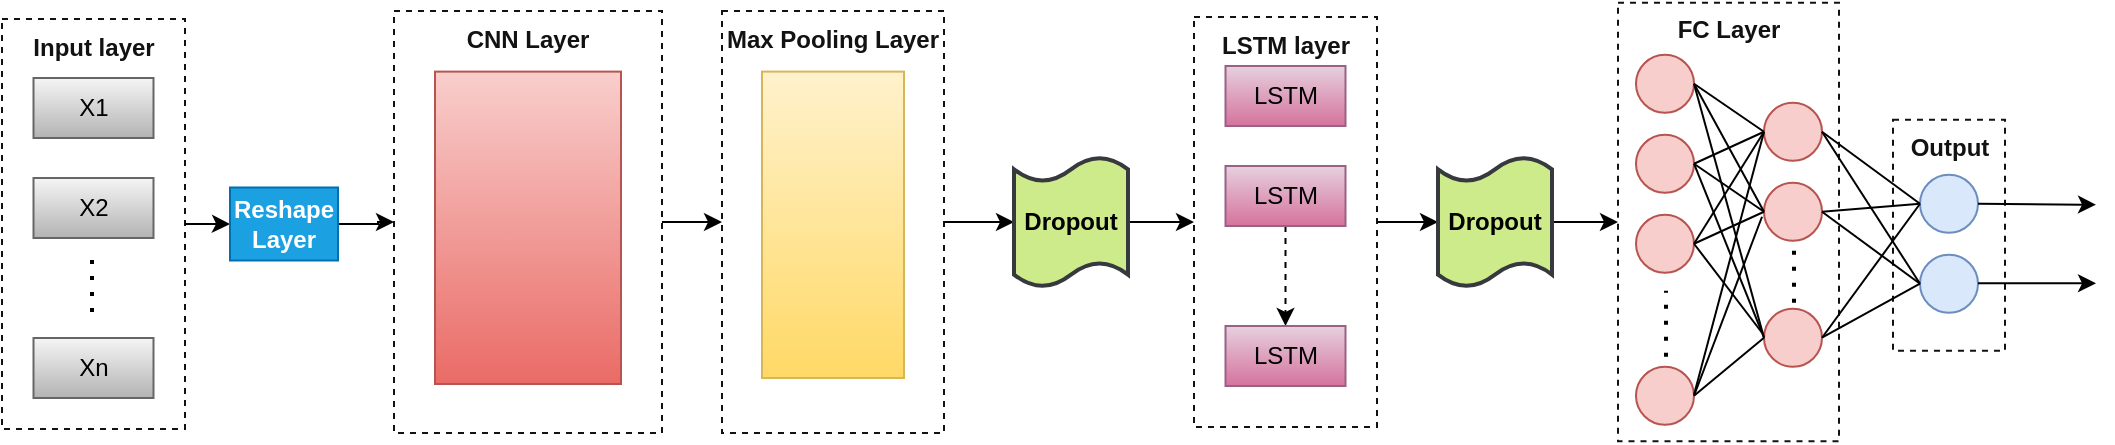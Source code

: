 <mxfile version="21.5.2" type="github">
  <diagram name="Trang-1" id="93C8ARH71gQQAzw3Q0bI">
    <mxGraphModel dx="1195" dy="645" grid="0" gridSize="10" guides="1" tooltips="1" connect="1" arrows="1" fold="1" page="1" pageScale="1" pageWidth="3000" pageHeight="5000" math="0" shadow="0">
      <root>
        <mxCell id="0" />
        <mxCell id="1" parent="0" />
        <mxCell id="fIrqFg0aEj946vDmYM8f-79" value="&lt;b&gt;Output&lt;/b&gt;" style="fillColor=none;strokeColor=#121212;dashed=1;verticalAlign=top;fontStyle=0;fontColor=#121212;whiteSpace=wrap;html=1;" parent="1" vertex="1">
          <mxGeometry x="1067.5" y="270.87" width="56" height="115.5" as="geometry" />
        </mxCell>
        <mxCell id="fIrqFg0aEj946vDmYM8f-78" value="&lt;b&gt;FC Layer&lt;/b&gt;" style="fillColor=none;strokeColor=#121212;dashed=1;verticalAlign=top;fontStyle=0;fontColor=#121212;whiteSpace=wrap;html=1;" parent="1" vertex="1">
          <mxGeometry x="930" y="212.37" width="110.5" height="219.25" as="geometry" />
        </mxCell>
        <mxCell id="fIrqFg0aEj946vDmYM8f-36" value="&lt;b&gt;LSTM layer&lt;/b&gt;" style="fillColor=none;strokeColor=#121212;dashed=1;verticalAlign=top;fontStyle=0;fontColor=#121212;whiteSpace=wrap;html=1;" parent="1" vertex="1">
          <mxGeometry x="718" y="219.5" width="91.5" height="205" as="geometry" />
        </mxCell>
        <mxCell id="fIrqFg0aEj946vDmYM8f-30" value="&lt;b&gt;Max Pooling Layer&lt;/b&gt;" style="fillColor=none;strokeColor=#121212;dashed=1;verticalAlign=top;fontStyle=0;fontColor=#121212;whiteSpace=wrap;html=1;" parent="1" vertex="1">
          <mxGeometry x="482" y="216.5" width="111" height="211" as="geometry" />
        </mxCell>
        <mxCell id="fIrqFg0aEj946vDmYM8f-22" value="&lt;b&gt;CNN Layer&lt;/b&gt;" style="fillColor=none;strokeColor=#121212;dashed=1;verticalAlign=top;fontStyle=0;fontColor=#121212;whiteSpace=wrap;html=1;" parent="1" vertex="1">
          <mxGeometry x="318" y="216.5" width="134" height="211" as="geometry" />
        </mxCell>
        <mxCell id="fIrqFg0aEj946vDmYM8f-9" value="&lt;b&gt;Input layer&lt;/b&gt;" style="fillColor=none;strokeColor=#121212;dashed=1;verticalAlign=top;fontStyle=0;fontColor=#121212;whiteSpace=wrap;html=1;" parent="1" vertex="1">
          <mxGeometry x="122" y="220.5" width="91.5" height="205" as="geometry" />
        </mxCell>
        <mxCell id="fIrqFg0aEj946vDmYM8f-2" value="X1" style="rounded=0;whiteSpace=wrap;html=1;fillColor=#f5f5f5;strokeColor=#666666;gradientColor=#b3b3b3;" parent="1" vertex="1">
          <mxGeometry x="137.75" y="250" width="60" height="30" as="geometry" />
        </mxCell>
        <mxCell id="fIrqFg0aEj946vDmYM8f-3" value="X2" style="rounded=0;whiteSpace=wrap;html=1;fillColor=#f5f5f5;strokeColor=#666666;gradientColor=#b3b3b3;" parent="1" vertex="1">
          <mxGeometry x="137.75" y="300" width="60" height="30" as="geometry" />
        </mxCell>
        <mxCell id="fIrqFg0aEj946vDmYM8f-4" value="Xn" style="rounded=0;whiteSpace=wrap;html=1;fillColor=#f5f5f5;strokeColor=#666666;gradientColor=#b3b3b3;" parent="1" vertex="1">
          <mxGeometry x="137.75" y="380" width="60" height="30" as="geometry" />
        </mxCell>
        <mxCell id="fIrqFg0aEj946vDmYM8f-12" value="" style="rounded=0;whiteSpace=wrap;html=1;fillColor=#f8cecc;strokeColor=#b85450;gradientColor=#ea6b66;" parent="1" vertex="1">
          <mxGeometry x="338.5" y="246.81" width="93" height="156.19" as="geometry" />
        </mxCell>
        <mxCell id="fIrqFg0aEj946vDmYM8f-17" value="" style="rounded=0;whiteSpace=wrap;html=1;fillColor=#fff2cc;strokeColor=#d6b656;gradientColor=#ffd966;" parent="1" vertex="1">
          <mxGeometry x="502" y="246.81" width="71" height="153.19" as="geometry" />
        </mxCell>
        <mxCell id="fIrqFg0aEj946vDmYM8f-31" value="" style="edgeStyle=orthogonalEdgeStyle;rounded=0;orthogonalLoop=1;jettySize=auto;html=1;" parent="1" source="fIrqFg0aEj946vDmYM8f-22" target="fIrqFg0aEj946vDmYM8f-30" edge="1">
          <mxGeometry relative="1" as="geometry" />
        </mxCell>
        <mxCell id="fIrqFg0aEj946vDmYM8f-29" value="" style="edgeStyle=orthogonalEdgeStyle;rounded=0;orthogonalLoop=1;jettySize=auto;html=1;" parent="1" source="fIrqFg0aEj946vDmYM8f-9" target="fIrqFg0aEj946vDmYM8f-27" edge="1">
          <mxGeometry relative="1" as="geometry">
            <mxPoint x="219" y="323" as="sourcePoint" />
            <mxPoint x="374" y="323" as="targetPoint" />
          </mxGeometry>
        </mxCell>
        <mxCell id="fIrqFg0aEj946vDmYM8f-92" value="" style="edgeStyle=orthogonalEdgeStyle;rounded=0;orthogonalLoop=1;jettySize=auto;html=1;" parent="1" source="fIrqFg0aEj946vDmYM8f-27" target="fIrqFg0aEj946vDmYM8f-22" edge="1">
          <mxGeometry relative="1" as="geometry" />
        </mxCell>
        <mxCell id="fIrqFg0aEj946vDmYM8f-27" value="&lt;b&gt;Reshape Layer&lt;/b&gt;" style="rounded=0;whiteSpace=wrap;html=1;fillColor=#1ba1e2;strokeColor=#006EAF;fontColor=#ffffff;" parent="1" vertex="1">
          <mxGeometry x="236" y="304.75" width="54" height="36.5" as="geometry" />
        </mxCell>
        <mxCell id="fIrqFg0aEj946vDmYM8f-87" value="" style="edgeStyle=orthogonalEdgeStyle;rounded=0;orthogonalLoop=1;jettySize=auto;html=1;" parent="1" source="fIrqFg0aEj946vDmYM8f-30" target="fIrqFg0aEj946vDmYM8f-84" edge="1">
          <mxGeometry relative="1" as="geometry" />
        </mxCell>
        <mxCell id="fIrqFg0aEj946vDmYM8f-32" value="LSTM" style="rounded=0;whiteSpace=wrap;html=1;fillColor=#e6d0de;strokeColor=#996185;gradientColor=#d5739d;" parent="1" vertex="1">
          <mxGeometry x="733.75" y="244" width="60" height="30" as="geometry" />
        </mxCell>
        <mxCell id="fIrqFg0aEj946vDmYM8f-33" value="" style="edgeStyle=orthogonalEdgeStyle;rounded=0;orthogonalLoop=1;jettySize=auto;html=1;dashed=1;" parent="1" source="fIrqFg0aEj946vDmYM8f-34" target="fIrqFg0aEj946vDmYM8f-35" edge="1">
          <mxGeometry relative="1" as="geometry" />
        </mxCell>
        <mxCell id="fIrqFg0aEj946vDmYM8f-34" value="LSTM" style="rounded=0;whiteSpace=wrap;html=1;fillColor=#e6d0de;strokeColor=#996185;gradientColor=#d5739d;" parent="1" vertex="1">
          <mxGeometry x="733.75" y="294" width="60" height="30" as="geometry" />
        </mxCell>
        <mxCell id="fIrqFg0aEj946vDmYM8f-35" value="LSTM" style="rounded=0;whiteSpace=wrap;html=1;fillColor=#e6d0de;strokeColor=#996185;gradientColor=#d5739d;" parent="1" vertex="1">
          <mxGeometry x="733.75" y="374" width="60" height="30" as="geometry" />
        </mxCell>
        <mxCell id="fIrqFg0aEj946vDmYM8f-90" value="" style="edgeStyle=orthogonalEdgeStyle;rounded=0;orthogonalLoop=1;jettySize=auto;html=1;" parent="1" source="fIrqFg0aEj946vDmYM8f-36" target="fIrqFg0aEj946vDmYM8f-86" edge="1">
          <mxGeometry relative="1" as="geometry" />
        </mxCell>
        <mxCell id="fIrqFg0aEj946vDmYM8f-37" value="" style="ellipse;whiteSpace=wrap;html=1;aspect=fixed;fillColor=#f8cecc;strokeColor=#b85450;" parent="1" vertex="1">
          <mxGeometry x="939" y="238.37" width="29" height="29" as="geometry" />
        </mxCell>
        <mxCell id="fIrqFg0aEj946vDmYM8f-38" value="" style="ellipse;whiteSpace=wrap;html=1;aspect=fixed;fillColor=#f8cecc;strokeColor=#b85450;" parent="1" vertex="1">
          <mxGeometry x="939" y="318.37" width="29" height="29" as="geometry" />
        </mxCell>
        <mxCell id="fIrqFg0aEj946vDmYM8f-39" value="" style="ellipse;whiteSpace=wrap;html=1;aspect=fixed;fillColor=#f8cecc;strokeColor=#b85450;" parent="1" vertex="1">
          <mxGeometry x="939" y="278.37" width="29" height="29" as="geometry" />
        </mxCell>
        <mxCell id="fIrqFg0aEj946vDmYM8f-40" value="" style="ellipse;whiteSpace=wrap;html=1;aspect=fixed;fillColor=#f8cecc;strokeColor=#b85450;" parent="1" vertex="1">
          <mxGeometry x="939" y="394.37" width="29" height="29" as="geometry" />
        </mxCell>
        <mxCell id="fIrqFg0aEj946vDmYM8f-42" value="" style="endArrow=none;dashed=1;html=1;dashPattern=1 3;strokeWidth=2;rounded=0;" parent="1" edge="1">
          <mxGeometry width="50" height="50" relative="1" as="geometry">
            <mxPoint x="954" y="389.37" as="sourcePoint" />
            <mxPoint x="954" y="356.37" as="targetPoint" />
          </mxGeometry>
        </mxCell>
        <mxCell id="fIrqFg0aEj946vDmYM8f-43" value="" style="ellipse;whiteSpace=wrap;html=1;aspect=fixed;fillColor=#f8cecc;strokeColor=#b85450;" parent="1" vertex="1">
          <mxGeometry x="1003" y="262.37" width="29" height="29" as="geometry" />
        </mxCell>
        <mxCell id="fIrqFg0aEj946vDmYM8f-44" value="" style="ellipse;whiteSpace=wrap;html=1;aspect=fixed;fillColor=#f8cecc;strokeColor=#b85450;" parent="1" vertex="1">
          <mxGeometry x="1003" y="365.37" width="29" height="29" as="geometry" />
        </mxCell>
        <mxCell id="fIrqFg0aEj946vDmYM8f-45" value="" style="ellipse;whiteSpace=wrap;html=1;aspect=fixed;fillColor=#f8cecc;strokeColor=#b85450;" parent="1" vertex="1">
          <mxGeometry x="1003" y="302.37" width="29" height="29" as="geometry" />
        </mxCell>
        <mxCell id="fIrqFg0aEj946vDmYM8f-46" value="" style="ellipse;whiteSpace=wrap;html=1;aspect=fixed;fillColor=#dae8fc;strokeColor=#6c8ebf;" parent="1" vertex="1">
          <mxGeometry x="1081" y="298.37" width="29" height="29" as="geometry" />
        </mxCell>
        <mxCell id="fIrqFg0aEj946vDmYM8f-47" value="" style="ellipse;whiteSpace=wrap;html=1;aspect=fixed;fillColor=#dae8fc;strokeColor=#6c8ebf;" parent="1" vertex="1">
          <mxGeometry x="1081" y="338.37" width="29" height="29" as="geometry" />
        </mxCell>
        <mxCell id="fIrqFg0aEj946vDmYM8f-59" value="" style="endArrow=none;html=1;rounded=0;exitX=1;exitY=0.5;exitDx=0;exitDy=0;entryX=0;entryY=0.5;entryDx=0;entryDy=0;" parent="1" source="fIrqFg0aEj946vDmYM8f-43" target="fIrqFg0aEj946vDmYM8f-46" edge="1">
          <mxGeometry width="50" height="50" relative="1" as="geometry">
            <mxPoint x="682" y="454.37" as="sourcePoint" />
            <mxPoint x="732" y="404.37" as="targetPoint" />
          </mxGeometry>
        </mxCell>
        <mxCell id="fIrqFg0aEj946vDmYM8f-61" value="" style="endArrow=none;html=1;rounded=0;exitX=1;exitY=0.5;exitDx=0;exitDy=0;entryX=0;entryY=0.5;entryDx=0;entryDy=0;" parent="1" source="fIrqFg0aEj946vDmYM8f-37" target="fIrqFg0aEj946vDmYM8f-43" edge="1">
          <mxGeometry width="50" height="50" relative="1" as="geometry">
            <mxPoint x="682" y="454.37" as="sourcePoint" />
            <mxPoint x="732" y="404.37" as="targetPoint" />
          </mxGeometry>
        </mxCell>
        <mxCell id="fIrqFg0aEj946vDmYM8f-62" value="" style="endArrow=none;html=1;rounded=0;exitX=1;exitY=0.5;exitDx=0;exitDy=0;entryX=0;entryY=0.5;entryDx=0;entryDy=0;" parent="1" source="fIrqFg0aEj946vDmYM8f-37" target="fIrqFg0aEj946vDmYM8f-45" edge="1">
          <mxGeometry width="50" height="50" relative="1" as="geometry">
            <mxPoint x="682" y="454.37" as="sourcePoint" />
            <mxPoint x="732" y="404.37" as="targetPoint" />
          </mxGeometry>
        </mxCell>
        <mxCell id="fIrqFg0aEj946vDmYM8f-63" value="" style="endArrow=none;html=1;rounded=0;exitX=1;exitY=0.5;exitDx=0;exitDy=0;entryX=0;entryY=0.5;entryDx=0;entryDy=0;" parent="1" source="fIrqFg0aEj946vDmYM8f-37" target="fIrqFg0aEj946vDmYM8f-44" edge="1">
          <mxGeometry width="50" height="50" relative="1" as="geometry">
            <mxPoint x="682" y="454.37" as="sourcePoint" />
            <mxPoint x="732" y="404.37" as="targetPoint" />
          </mxGeometry>
        </mxCell>
        <mxCell id="fIrqFg0aEj946vDmYM8f-64" value="" style="endArrow=none;html=1;rounded=0;entryX=1;entryY=0.5;entryDx=0;entryDy=0;exitX=0;exitY=0.5;exitDx=0;exitDy=0;" parent="1" source="fIrqFg0aEj946vDmYM8f-43" target="fIrqFg0aEj946vDmYM8f-39" edge="1">
          <mxGeometry width="50" height="50" relative="1" as="geometry">
            <mxPoint x="682" y="454.37" as="sourcePoint" />
            <mxPoint x="732" y="404.37" as="targetPoint" />
          </mxGeometry>
        </mxCell>
        <mxCell id="fIrqFg0aEj946vDmYM8f-65" value="" style="endArrow=none;html=1;rounded=0;exitX=1;exitY=0.5;exitDx=0;exitDy=0;entryX=0;entryY=0.5;entryDx=0;entryDy=0;" parent="1" source="fIrqFg0aEj946vDmYM8f-39" target="fIrqFg0aEj946vDmYM8f-45" edge="1">
          <mxGeometry width="50" height="50" relative="1" as="geometry">
            <mxPoint x="682" y="454.37" as="sourcePoint" />
            <mxPoint x="732" y="404.37" as="targetPoint" />
          </mxGeometry>
        </mxCell>
        <mxCell id="fIrqFg0aEj946vDmYM8f-66" value="" style="endArrow=none;html=1;rounded=0;exitX=1;exitY=0.5;exitDx=0;exitDy=0;entryX=0;entryY=0.5;entryDx=0;entryDy=0;" parent="1" source="fIrqFg0aEj946vDmYM8f-39" target="fIrqFg0aEj946vDmYM8f-44" edge="1">
          <mxGeometry width="50" height="50" relative="1" as="geometry">
            <mxPoint x="682" y="454.37" as="sourcePoint" />
            <mxPoint x="732" y="404.37" as="targetPoint" />
          </mxGeometry>
        </mxCell>
        <mxCell id="fIrqFg0aEj946vDmYM8f-67" value="" style="endArrow=none;html=1;rounded=0;exitX=1;exitY=0.5;exitDx=0;exitDy=0;" parent="1" source="fIrqFg0aEj946vDmYM8f-38" edge="1">
          <mxGeometry width="50" height="50" relative="1" as="geometry">
            <mxPoint x="682" y="454.37" as="sourcePoint" />
            <mxPoint x="1002" y="377.37" as="targetPoint" />
          </mxGeometry>
        </mxCell>
        <mxCell id="fIrqFg0aEj946vDmYM8f-68" value="" style="endArrow=none;html=1;rounded=0;exitX=0;exitY=0.5;exitDx=0;exitDy=0;entryX=1;entryY=0.5;entryDx=0;entryDy=0;" parent="1" source="fIrqFg0aEj946vDmYM8f-43" target="fIrqFg0aEj946vDmYM8f-38" edge="1">
          <mxGeometry width="50" height="50" relative="1" as="geometry">
            <mxPoint x="682" y="454.37" as="sourcePoint" />
            <mxPoint x="732" y="404.37" as="targetPoint" />
          </mxGeometry>
        </mxCell>
        <mxCell id="fIrqFg0aEj946vDmYM8f-69" value="" style="endArrow=none;html=1;rounded=0;exitX=1;exitY=0.5;exitDx=0;exitDy=0;entryX=0;entryY=0.5;entryDx=0;entryDy=0;" parent="1" source="fIrqFg0aEj946vDmYM8f-38" target="fIrqFg0aEj946vDmYM8f-45" edge="1">
          <mxGeometry width="50" height="50" relative="1" as="geometry">
            <mxPoint x="682" y="454.37" as="sourcePoint" />
            <mxPoint x="732" y="404.37" as="targetPoint" />
          </mxGeometry>
        </mxCell>
        <mxCell id="fIrqFg0aEj946vDmYM8f-70" value="" style="endArrow=none;html=1;rounded=0;exitX=1;exitY=0.5;exitDx=0;exitDy=0;entryX=0;entryY=0.5;entryDx=0;entryDy=0;" parent="1" source="fIrqFg0aEj946vDmYM8f-40" target="fIrqFg0aEj946vDmYM8f-44" edge="1">
          <mxGeometry width="50" height="50" relative="1" as="geometry">
            <mxPoint x="682" y="454.37" as="sourcePoint" />
            <mxPoint x="732" y="404.37" as="targetPoint" />
          </mxGeometry>
        </mxCell>
        <mxCell id="fIrqFg0aEj946vDmYM8f-71" value="" style="endArrow=none;html=1;rounded=0;exitX=1;exitY=0.5;exitDx=0;exitDy=0;" parent="1" source="fIrqFg0aEj946vDmYM8f-40" edge="1">
          <mxGeometry width="50" height="50" relative="1" as="geometry">
            <mxPoint x="682" y="454.37" as="sourcePoint" />
            <mxPoint x="1002" y="319.37" as="targetPoint" />
          </mxGeometry>
        </mxCell>
        <mxCell id="fIrqFg0aEj946vDmYM8f-72" value="" style="endArrow=none;html=1;rounded=0;entryX=0;entryY=0.5;entryDx=0;entryDy=0;" parent="1" target="fIrqFg0aEj946vDmYM8f-43" edge="1">
          <mxGeometry width="50" height="50" relative="1" as="geometry">
            <mxPoint x="968" y="408.37" as="sourcePoint" />
            <mxPoint x="732" y="404.37" as="targetPoint" />
          </mxGeometry>
        </mxCell>
        <mxCell id="fIrqFg0aEj946vDmYM8f-73" value="" style="endArrow=none;html=1;rounded=0;entryX=1;entryY=0.5;entryDx=0;entryDy=0;exitX=0;exitY=0.5;exitDx=0;exitDy=0;" parent="1" source="fIrqFg0aEj946vDmYM8f-47" target="fIrqFg0aEj946vDmYM8f-43" edge="1">
          <mxGeometry width="50" height="50" relative="1" as="geometry">
            <mxPoint x="682" y="454.37" as="sourcePoint" />
            <mxPoint x="732" y="404.37" as="targetPoint" />
          </mxGeometry>
        </mxCell>
        <mxCell id="fIrqFg0aEj946vDmYM8f-74" value="" style="endArrow=none;html=1;rounded=0;entryX=1;entryY=0.5;entryDx=0;entryDy=0;exitX=0;exitY=0.5;exitDx=0;exitDy=0;" parent="1" source="fIrqFg0aEj946vDmYM8f-46" target="fIrqFg0aEj946vDmYM8f-45" edge="1">
          <mxGeometry width="50" height="50" relative="1" as="geometry">
            <mxPoint x="682" y="454.37" as="sourcePoint" />
            <mxPoint x="732" y="404.37" as="targetPoint" />
          </mxGeometry>
        </mxCell>
        <mxCell id="fIrqFg0aEj946vDmYM8f-75" value="" style="endArrow=none;html=1;rounded=0;entryX=1;entryY=0.5;entryDx=0;entryDy=0;exitX=0;exitY=0.5;exitDx=0;exitDy=0;" parent="1" source="fIrqFg0aEj946vDmYM8f-47" target="fIrqFg0aEj946vDmYM8f-45" edge="1">
          <mxGeometry width="50" height="50" relative="1" as="geometry">
            <mxPoint x="682" y="454.37" as="sourcePoint" />
            <mxPoint x="732" y="404.37" as="targetPoint" />
          </mxGeometry>
        </mxCell>
        <mxCell id="fIrqFg0aEj946vDmYM8f-76" value="" style="endArrow=none;html=1;rounded=0;entryX=1;entryY=0.5;entryDx=0;entryDy=0;exitX=0;exitY=0.5;exitDx=0;exitDy=0;" parent="1" source="fIrqFg0aEj946vDmYM8f-47" target="fIrqFg0aEj946vDmYM8f-44" edge="1">
          <mxGeometry width="50" height="50" relative="1" as="geometry">
            <mxPoint x="682" y="454.37" as="sourcePoint" />
            <mxPoint x="732" y="404.37" as="targetPoint" />
          </mxGeometry>
        </mxCell>
        <mxCell id="fIrqFg0aEj946vDmYM8f-77" value="" style="endArrow=none;html=1;rounded=0;exitX=1;exitY=0.5;exitDx=0;exitDy=0;entryX=0;entryY=0.5;entryDx=0;entryDy=0;" parent="1" source="fIrqFg0aEj946vDmYM8f-44" target="fIrqFg0aEj946vDmYM8f-46" edge="1">
          <mxGeometry width="50" height="50" relative="1" as="geometry">
            <mxPoint x="682" y="454.37" as="sourcePoint" />
            <mxPoint x="732" y="404.37" as="targetPoint" />
          </mxGeometry>
        </mxCell>
        <mxCell id="fIrqFg0aEj946vDmYM8f-80" value="" style="endArrow=none;dashed=1;html=1;dashPattern=1 3;strokeWidth=2;rounded=0;" parent="1" edge="1">
          <mxGeometry width="50" height="50" relative="1" as="geometry">
            <mxPoint x="1018" y="362.37" as="sourcePoint" />
            <mxPoint x="1018" y="336.37" as="targetPoint" />
          </mxGeometry>
        </mxCell>
        <mxCell id="fIrqFg0aEj946vDmYM8f-81" value="" style="endArrow=classic;html=1;rounded=0;exitX=1;exitY=0.5;exitDx=0;exitDy=0;" parent="1" source="fIrqFg0aEj946vDmYM8f-46" edge="1">
          <mxGeometry width="50" height="50" relative="1" as="geometry">
            <mxPoint x="1131.0" y="311.62" as="sourcePoint" />
            <mxPoint x="1169" y="313.37" as="targetPoint" />
          </mxGeometry>
        </mxCell>
        <mxCell id="fIrqFg0aEj946vDmYM8f-82" value="" style="endArrow=classic;html=1;rounded=0;exitX=1;exitY=0.5;exitDx=0;exitDy=0;" parent="1" edge="1">
          <mxGeometry width="50" height="50" relative="1" as="geometry">
            <mxPoint x="1110" y="352.67" as="sourcePoint" />
            <mxPoint x="1169" y="352.67" as="targetPoint" />
          </mxGeometry>
        </mxCell>
        <mxCell id="fIrqFg0aEj946vDmYM8f-89" value="" style="edgeStyle=orthogonalEdgeStyle;rounded=0;orthogonalLoop=1;jettySize=auto;html=1;" parent="1" source="fIrqFg0aEj946vDmYM8f-84" target="fIrqFg0aEj946vDmYM8f-36" edge="1">
          <mxGeometry relative="1" as="geometry" />
        </mxCell>
        <mxCell id="fIrqFg0aEj946vDmYM8f-84" value="&lt;b&gt;Dropout&lt;/b&gt;" style="shape=tape;whiteSpace=wrap;html=1;strokeWidth=2;size=0.19;fillColor=#cdeb8b;strokeColor=#36393d;" parent="1" vertex="1">
          <mxGeometry x="628" y="289.5" width="57" height="65" as="geometry" />
        </mxCell>
        <mxCell id="fIrqFg0aEj946vDmYM8f-91" value="" style="edgeStyle=orthogonalEdgeStyle;rounded=0;orthogonalLoop=1;jettySize=auto;html=1;" parent="1" source="fIrqFg0aEj946vDmYM8f-86" target="fIrqFg0aEj946vDmYM8f-78" edge="1">
          <mxGeometry relative="1" as="geometry" />
        </mxCell>
        <mxCell id="fIrqFg0aEj946vDmYM8f-86" value="&lt;b&gt;Dropout&lt;/b&gt;" style="shape=tape;whiteSpace=wrap;html=1;strokeWidth=2;size=0.19;fillColor=#cdeb8b;strokeColor=#36393d;" parent="1" vertex="1">
          <mxGeometry x="840" y="289.5" width="57" height="65" as="geometry" />
        </mxCell>
        <mxCell id="7S9VPJewgshEMX-D8Lzb-1" value="" style="endArrow=none;dashed=1;html=1;dashPattern=1 3;strokeWidth=2;rounded=0;" edge="1" parent="1">
          <mxGeometry width="50" height="50" relative="1" as="geometry">
            <mxPoint x="167" y="367" as="sourcePoint" />
            <mxPoint x="167" y="338.37" as="targetPoint" />
          </mxGeometry>
        </mxCell>
      </root>
    </mxGraphModel>
  </diagram>
</mxfile>
